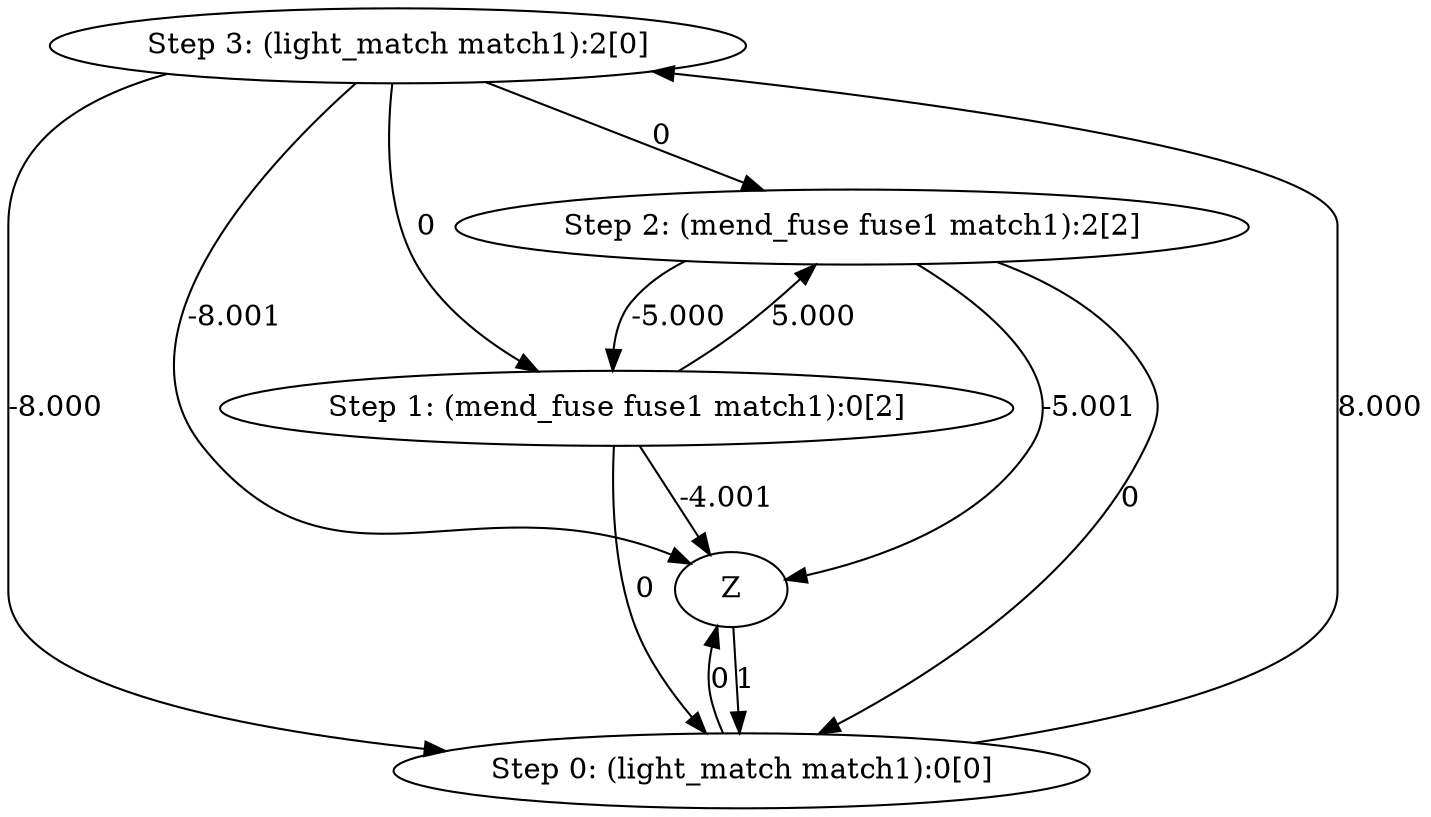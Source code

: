 digraph plan {
Step3 [label="Step 3: (light_match match1):2[0]"];
Step2 [label="Step 2: (mend_fuse fuse1 match1):2[2]"];
Step1 [label="Step 1: (mend_fuse fuse1 match1):0[2]"];
Step0 [label="Step 0: (light_match match1):0[0]"];
	Step0 -> Z [ label="0" ];
	Z -> Step0 [ label="1" ];
	Step1 -> Z [ label="-4.001" ];
	Step2 -> Z [ label="-5.001" ];
	Step3 -> Z [ label="-8.001" ];
	Step1 -> Step0 [ label="0" ];
	Step2 -> Step0 [ label="0" ];
	Step0 -> Step3 [ label="8.000" ];
	Step3 -> Step0 [ label="-8.000" ];
	Step1 -> Step2 [ label="5.000" ];
	Step2 -> Step1 [ label="-5.000" ];
	Step3 -> Step1 [ label="0" ];
	Step3 -> Step2 [ label="0" ];
}

